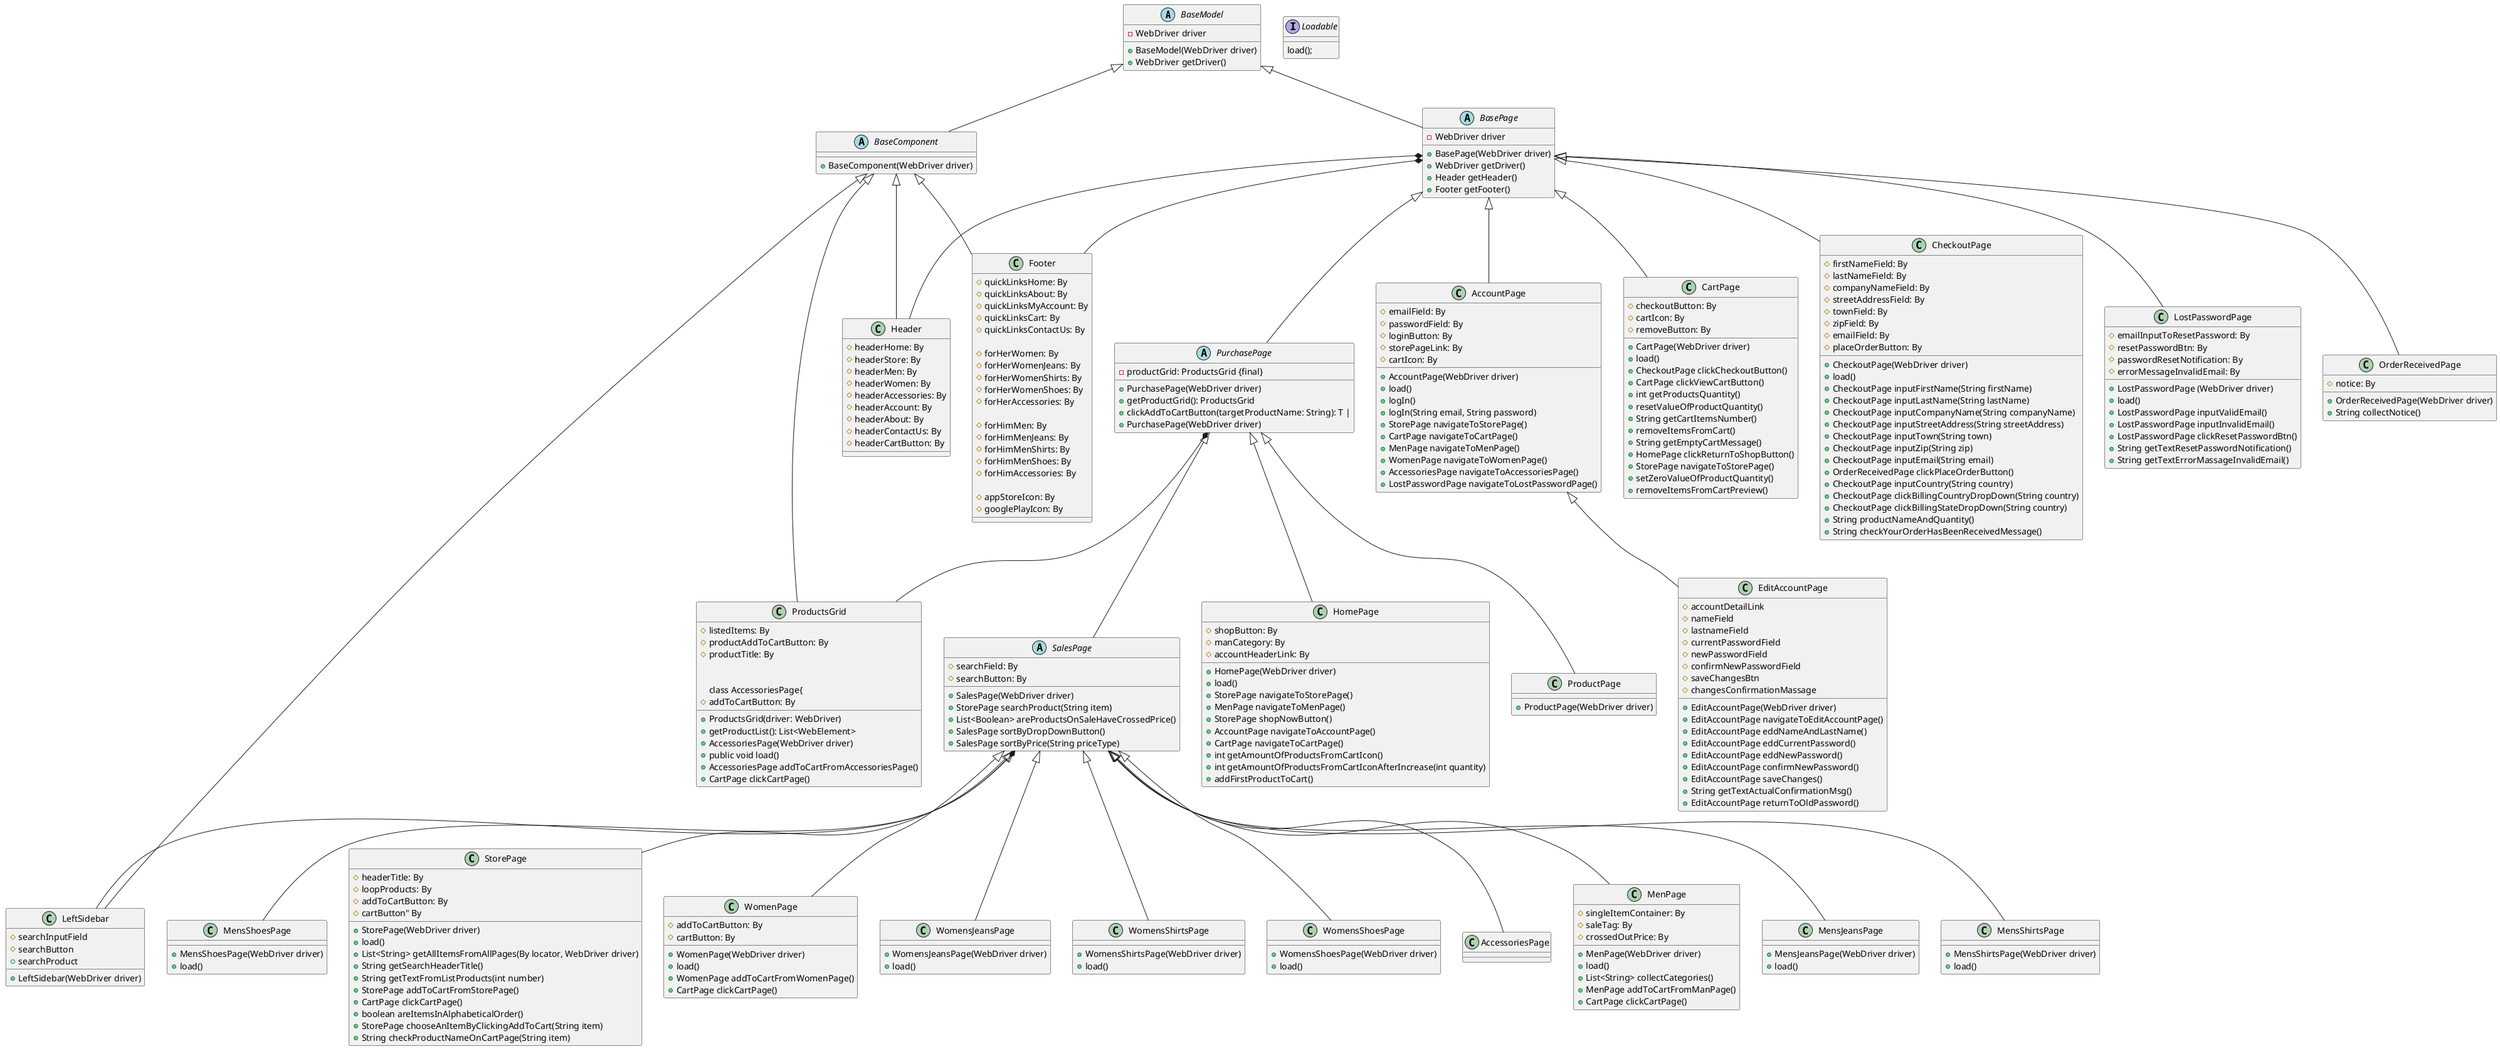 @startuml
'https://plantuml.com/class-diagram

' hide fields
abstract class BaseModel {
- WebDriver driver
+ BaseModel(WebDriver driver)
+ WebDriver getDriver()
}

abstract class BasePage {
- WebDriver driver
+ BasePage(WebDriver driver)
+ WebDriver getDriver()
+ Header getHeader()
+ Footer getFooter()
}

abstract class BaseComponent {
+ BaseComponent(WebDriver driver)
}

abstract class PurchasePage {
- productGrid: ProductsGrid {final}
+ PurchasePage(WebDriver driver)
+ getProductGrid(): ProductsGrid
+ clickAddToCartButton(targetProductName: String): T |
}

class Header {
# headerHome: By
# headerStore: By
# headerMen: By
# headerWomen: By
# headerAccessories: By
# headerAccount: By
# headerAbout: By
# headerContactUs: By
# headerCartButton: By
}

class Footer {
# quickLinksHome: By
# quickLinksAbout: By
# quickLinksMyAccount: By
# quickLinksCart: By
# quickLinksContactUs: By

# forHerWomen: By
# forHerWomenJeans: By
# forHerWomenShirts: By
# forHerWomenShoes: By
# forHerAccessories: By

# forHimMen: By
# forHimMenJeans: By
# forHimMenShirts: By
# forHimMenShoes: By
# forHimAccessories: By

# appStoreIcon: By
# googlePlayIcon: By
}

class LeftSidebar{
# searchInputField
# searchButton
+ LeftSidebar(WebDriver driver)
+ searchProduct
}

class ProductsGrid{
# listedItems: By
# productAddToCartButton: By
# productTitle: By
+ ProductsGrid(driver: WebDriver)
+ getProductList(): List<WebElement>


class AccessoriesPage{
# addToCartButton: By
+ AccessoriesPage(WebDriver driver)
+ public void load()
+ AccessoriesPage addToCartFromAccessoriesPage()
+ CartPage clickCartPage()
}

class AccountPage {
# emailField: By
# passwordField: By
# loginButton: By
# storePageLink: By
# cartIcon: By
+ AccountPage(WebDriver driver)
+ load()
+ logIn()
+ logIn(String email, String password)
+ StorePage navigateToStorePage()
+ CartPage navigateToCartPage()
+ MenPage navigateToMenPage()
+ WomenPage navigateToWomenPage()
+ AccessoriesPage navigateToAccessoriesPage()
+ LostPasswordPage navigateToLostPasswordPage()
}

class CartPage {
# checkoutButton: By
# cartIcon: By
# removeButton: By
+ CartPage(WebDriver driver)
+ load()
+ CheckoutPage clickCheckoutButton()
+ CartPage clickViewCartButton()
+ int getProductsQuantity()
+ resetValueOfProductQuantity()
+ String getCartItemsNumber()
+ removeItemsFromCart()
+ String getEmptyCartMessage()
+ HomePage clickReturnToShopButton()
+ StorePage navigateToStorePage()
+ setZeroValueOfProductQuantity()
+ removeItemsFromCartPreview()
}

class CheckoutPage{
# firstNameField: By
# lastNameField: By
# companyNameField: By
# streetAddressField: By
# townField: By
# zipField: By
# emailField: By
# placeOrderButton: By
+ CheckoutPage(WebDriver driver)
+ load()
+ CheckoutPage inputFirstName(String firstName)
+ CheckoutPage inputLastName(String lastName)
+ CheckoutPage inputCompanyName(String companyName)
+ CheckoutPage inputStreetAddress(String streetAddress)
+ CheckoutPage inputTown(String town)
+ CheckoutPage inputZip(String zip)
+ CheckoutPage inputEmail(String email)
+ OrderReceivedPage clickPlaceOrderButton()
+ CheckoutPage inputCountry(String country)
+ CheckoutPage clickBillingCountryDropDown(String country)
+ CheckoutPage clickBillingStateDropDown(String country)
+ String productNameAndQuantity()
+ String checkYourOrderHasBeenReceivedMessage()
}

class HomePage{
# shopButton: By
# manCategory: By
# accountHeaderLink: By

+ HomePage(WebDriver driver)
+ load()
+ StorePage navigateToStorePage()
+ MenPage navigateToMenPage()
+ StorePage shopNowButton()
+ AccountPage navigateToAccountPage()
+ CartPage navigateToCartPage()
+ int getAmountOfProductsFromCartIcon()
+ int getAmountOfProductsFromCartIconAfterIncrease(int quantity)
+ addFirstProductToCart()
}
class LostPasswordPage {
# emailInputToResetPassword: By
# resetPasswordBtn: By
# passwordResetNotification: By
# errorMessageInvalidEmail: By
+ LostPasswordPage (WebDriver driver)
+ load()
+ LostPasswordPage inputValidEmail()
+ LostPasswordPage inputInvalidEmail()
+ LostPasswordPage clickResetPasswordBtn()
+ String getTextResetPasswordNotification()
+ String getTextErrorMassageInvalidEmail()
}

class MenPage{
# singleItemContainer: By
# saleTag: By
# crossedOutPrice: By

+ MenPage(WebDriver driver)
+ load()
'+ List<Boolean> areProductsOnSaleHaveCrossedPrice()
+ List<String> collectCategories()
+ MenPage addToCartFromManPage()
+ CartPage clickCartPage()

}

class MensJeansPage{
+ MensJeansPage(WebDriver driver)
+ load()
}

class MensShirtsPage{
+ MensShirtsPage(WebDriver driver)
+ load()
}

class MensShoesPage{
+ MensShoesPage(WebDriver driver)
+ load()
}

class OrderReceivedPage {
# notice: By

+ OrderReceivedPage(WebDriver driver)
+ String collectNotice()

}

class ProductPage{
+ ProductPage(WebDriver driver)
}

abstract class PurchasePage{
+ PurchasePage(WebDriver driver)
}

abstract class SalesPage{
# searchField: By
# searchButton: By

+ SalesPage(WebDriver driver)
+ StorePage searchProduct(String item)
+ List<Boolean> areProductsOnSaleHaveCrossedPrice()
+ SalesPage sortByDropDownButton()
+ SalesPage sortByPrice(String priceType)
}

class EditAccountPage {
# accountDetailLink
#nameField
#lastnameField
#currentPasswordField
#newPasswordField
#confirmNewPasswordField
#saveChangesBtn
#changesConfirmationMassage
+EditAccountPage(WebDriver driver)
+ EditAccountPage navigateToEditAccountPage()
+ EditAccountPage eddNameAndLastName()
+ EditAccountPage eddCurrentPassword()
+EditAccountPage eddNewPassword()
+EditAccountPage confirmNewPassword()
+ EditAccountPage saveChanges()
+ String getTextActualConfirmationMsg()
+ EditAccountPage returnToOldPassword()

}
class StorePage{
# headerTitle: By
# loopProducts: By
# addToCartButton: By
# cartButton" By

+ StorePage(WebDriver driver)
+ load()
+ List<String> getAllItemsFromAllPages(By locator, WebDriver driver)
+ String getSearchHeaderTitle()
+ String getTextFromListProducts(int number)
+ StorePage addToCartFromStorePage()
+ CartPage clickCartPage()
+ boolean areItemsInAlphabeticalOrder()
+ StorePage chooseAnItemByClickingAddToCart(String item)
+ String checkProductNameOnCartPage(String item)
}

class WomenPage{
# addToCartButton: By
# cartButton: By

+ WomenPage(WebDriver driver)
+ load()
+ WomenPage addToCartFromWomenPage()
+ CartPage clickCartPage()
}

class WomensJeansPage{
+ WomensJeansPage(WebDriver driver)
+ load()
}

class WomensShirtsPage{
+ WomensShirtsPage(WebDriver driver)
+ load()
}

class WomensShoesPage{
+ WomensShoesPage(WebDriver driver)
+ load()
}

interface Loadable {
 load();
}

BaseModel <|-- BasePage
BaseModel <|-- BaseComponent

BaseComponent <|-- Header
BaseComponent <|-- Footer
BaseComponent <|-- LeftSidebar
BaseComponent <|-- ProductsGrid


BasePage <|-- AccountPage
BasePage <|-- CartPage
BasePage <|-- CheckoutPage
BasePage <|-- OrderReceivedPage
BasePage <|-- PurchasePage
BasePage <|-- LostPasswordPage
BasePage *-- Header
BasePage *-- Footer

PurchasePage <|-- HomePage
PurchasePage <|-- ProductPage
PurchasePage <|-- SalesPage
PurchasePage *-- ProductsGrid

SalesPage <|-- MenPage
SalesPage <|-- WomenPage
SalesPage <|-- StorePage
SalesPage <|-- AccessoriesPage

SalesPage <|-- MensJeansPage
SalesPage <|-- MensShirtsPage
SalesPage <|-- MensShoesPage

SalesPage <|-- WomensJeansPage
SalesPage <|-- WomensShirtsPage
SalesPage <|-- WomensShoesPage
SalesPage *-- LeftSidebar

AccountPage <|-- EditAccountPage


@enduml